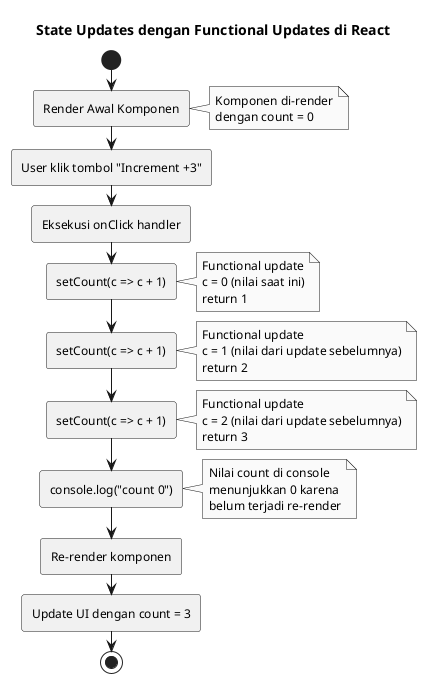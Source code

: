 @startuml React State Updates with Functional Updates

skinparam monochrome true
skinparam defaultFontName Arial
skinparam defaultFontSize 12
skinparam roundcorner 5

title State Updates dengan Functional Updates di React

start

:Render Awal Komponen;
note right
  Komponen di-render
  dengan count = 0
endnote

:User klik tombol "Increment +3";
:Eksekusi onClick handler;

:setCount(c => c + 1);
note right
  Functional update
  c = 0 (nilai saat ini)
  return 1
endnote

:setCount(c => c + 1);
note right
  Functional update
  c = 1 (nilai dari update sebelumnya)
  return 2
endnote

:setCount(c => c + 1);
note right
  Functional update
  c = 2 (nilai dari update sebelumnya)
  return 3
endnote

:console.log("count 0");
note right
  Nilai count di console
  menunjukkan 0 karena
  belum terjadi re-render
endnote

:Re-render komponen;
:Update UI dengan count = 3;

stop

@enduml